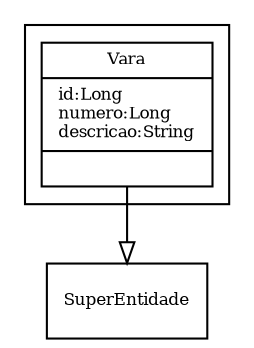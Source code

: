 digraph G{
fontname = "Times-Roman"
fontsize = 8

node [
        fontname = "Times-Roman"
        fontsize = 8
        shape = "record"
]

edge [
        fontname = "Times-Roman"
        fontsize = 8
]

subgraph clusterVARA
{
Vara [label = "{Vara|id:Long\lnumero:Long\ldescricao:String\l|\l}"]
}
edge [ arrowhead = "empty" headlabel = "" taillabel = ""] Vara -> SuperEntidade
}
